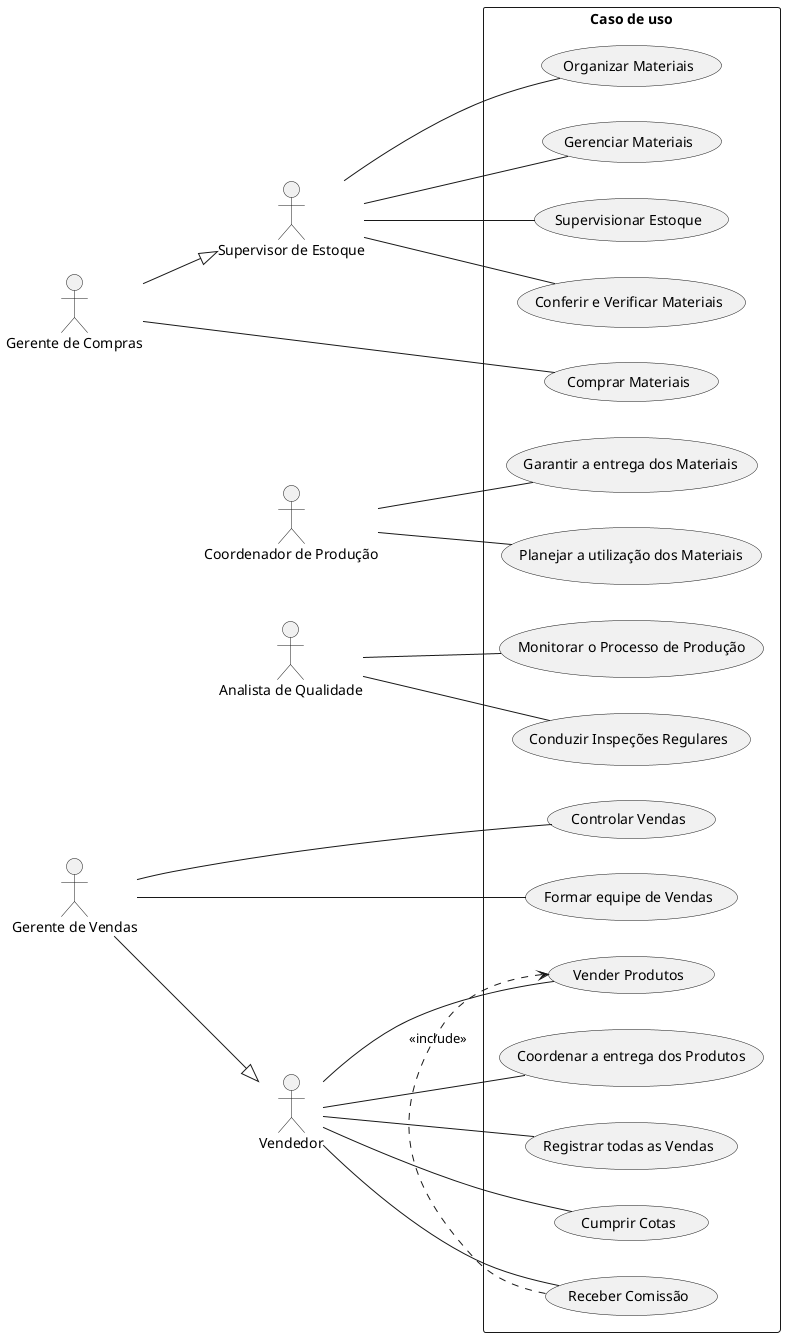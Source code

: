 @startuml

left to right direction

    actor "Gerente de Compras" as gc
    actor "Supervisor de Estoque" as sde
    actor "Coordenador de Produção" as cp
    actor "Analista de Qualidade" as aq 
    actor "Gerente de Vendas" as gv
    actor Vendedor as vd 


rectangle "Caso de uso" {
   usecase "Organizar Materiais" as UC1  
    usecase "Gerenciar Materiais" as UC2
    usecase "Supervisionar Estoque" as UC3
    usecase "Receber Comissão" as UC4
    usecase "Vender Produtos" as UC5
    usecase "Controlar Vendas" as UC6
    usecase "Comprar Materiais" as UC7
    usecase "Conferir e Verificar Materiais" as UC8
    usecase "Garantir a entrega dos Materiais" as UC9
    usecase "Planejar a utilização dos Materiais" as UC10
    usecase "Monitorar o Processo de Produção" as UC11
    usecase "Conduzir Inspeções Regulares" as UC12
    usecase "Coordenar a entrega dos Produtos" as UC13
    usecase "Registrar todas as Vendas" as UC14 
    usecase "Formar equipe de Vendas" as UC15
    usecase "Cumprir Cotas" as UC16 
}
    vd -- UC4
    vd -- UC16 
    vd -- UC5 
    gv -- UC6 
    gv -- UC15 
    (UC4) .> (UC5) : <<include>> 
    sde -- UC2 
    gv --|> vd 
    gc -- UC7 
    gc --|> sde 
    sde -- UC8
    cp -- UC10
    aq -- UC11
    aq -- UC12 
    vd -- UC13
    vd -- UC14 
    sde -- UC1 
    cp -- UC9 
    sde -- UC3 

@enduml 
